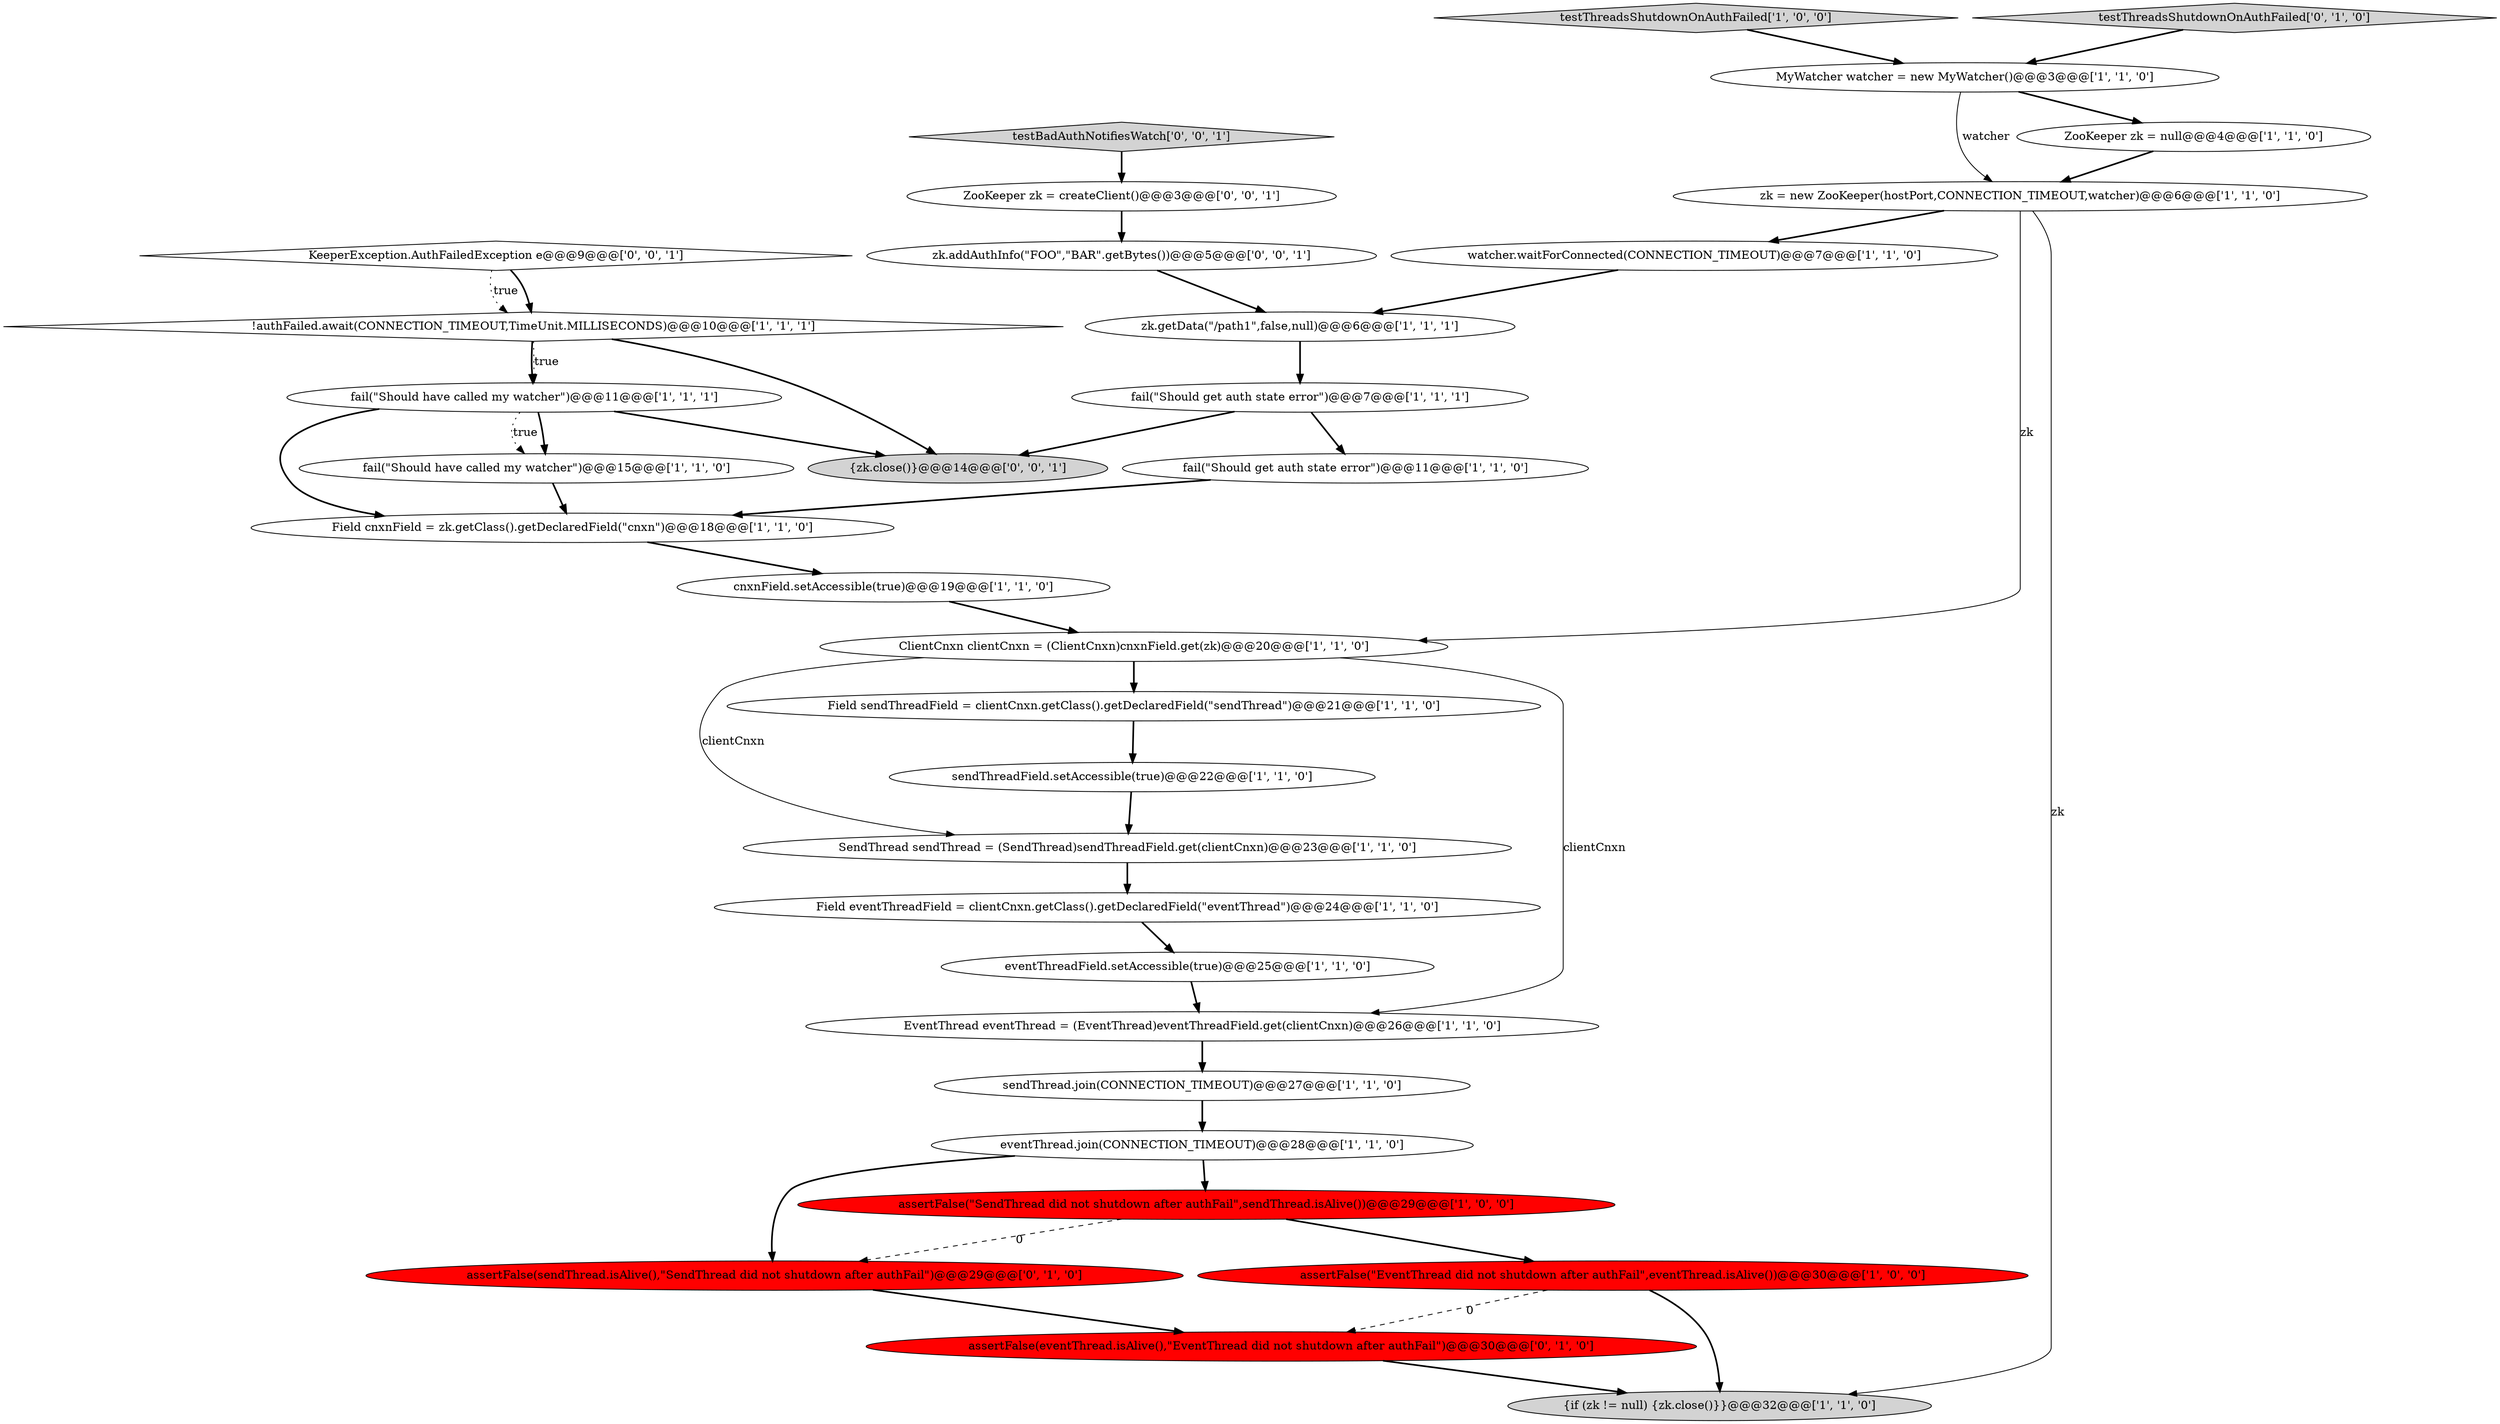digraph {
0 [style = filled, label = "zk.getData(\"/path1\",false,null)@@@6@@@['1', '1', '1']", fillcolor = white, shape = ellipse image = "AAA0AAABBB1BBB"];
18 [style = filled, label = "sendThread.join(CONNECTION_TIMEOUT)@@@27@@@['1', '1', '0']", fillcolor = white, shape = ellipse image = "AAA0AAABBB1BBB"];
13 [style = filled, label = "SendThread sendThread = (SendThread)sendThreadField.get(clientCnxn)@@@23@@@['1', '1', '0']", fillcolor = white, shape = ellipse image = "AAA0AAABBB1BBB"];
5 [style = filled, label = "fail(\"Should get auth state error\")@@@7@@@['1', '1', '1']", fillcolor = white, shape = ellipse image = "AAA0AAABBB1BBB"];
17 [style = filled, label = "EventThread eventThread = (EventThread)eventThreadField.get(clientCnxn)@@@26@@@['1', '1', '0']", fillcolor = white, shape = ellipse image = "AAA0AAABBB1BBB"];
4 [style = filled, label = "cnxnField.setAccessible(true)@@@19@@@['1', '1', '0']", fillcolor = white, shape = ellipse image = "AAA0AAABBB1BBB"];
3 [style = filled, label = "testThreadsShutdownOnAuthFailed['1', '0', '0']", fillcolor = lightgray, shape = diamond image = "AAA0AAABBB1BBB"];
1 [style = filled, label = "eventThreadField.setAccessible(true)@@@25@@@['1', '1', '0']", fillcolor = white, shape = ellipse image = "AAA0AAABBB1BBB"];
7 [style = filled, label = "ZooKeeper zk = null@@@4@@@['1', '1', '0']", fillcolor = white, shape = ellipse image = "AAA0AAABBB1BBB"];
16 [style = filled, label = "fail(\"Should have called my watcher\")@@@11@@@['1', '1', '1']", fillcolor = white, shape = ellipse image = "AAA0AAABBB1BBB"];
19 [style = filled, label = "assertFalse(\"SendThread did not shutdown after authFail\",sendThread.isAlive())@@@29@@@['1', '0', '0']", fillcolor = red, shape = ellipse image = "AAA1AAABBB1BBB"];
23 [style = filled, label = "ClientCnxn clientCnxn = (ClientCnxn)cnxnField.get(zk)@@@20@@@['1', '1', '0']", fillcolor = white, shape = ellipse image = "AAA0AAABBB1BBB"];
9 [style = filled, label = "watcher.waitForConnected(CONNECTION_TIMEOUT)@@@7@@@['1', '1', '0']", fillcolor = white, shape = ellipse image = "AAA0AAABBB1BBB"];
29 [style = filled, label = "testBadAuthNotifiesWatch['0', '0', '1']", fillcolor = lightgray, shape = diamond image = "AAA0AAABBB3BBB"];
30 [style = filled, label = "zk.addAuthInfo(\"FOO\",\"BAR\".getBytes())@@@5@@@['0', '0', '1']", fillcolor = white, shape = ellipse image = "AAA0AAABBB3BBB"];
11 [style = filled, label = "eventThread.join(CONNECTION_TIMEOUT)@@@28@@@['1', '1', '0']", fillcolor = white, shape = ellipse image = "AAA0AAABBB1BBB"];
8 [style = filled, label = "Field cnxnField = zk.getClass().getDeclaredField(\"cnxn\")@@@18@@@['1', '1', '0']", fillcolor = white, shape = ellipse image = "AAA0AAABBB1BBB"];
14 [style = filled, label = "MyWatcher watcher = new MyWatcher()@@@3@@@['1', '1', '0']", fillcolor = white, shape = ellipse image = "AAA0AAABBB1BBB"];
24 [style = filled, label = "assertFalse(\"EventThread did not shutdown after authFail\",eventThread.isAlive())@@@30@@@['1', '0', '0']", fillcolor = red, shape = ellipse image = "AAA1AAABBB1BBB"];
21 [style = filled, label = "!authFailed.await(CONNECTION_TIMEOUT,TimeUnit.MILLISECONDS)@@@10@@@['1', '1', '1']", fillcolor = white, shape = diamond image = "AAA0AAABBB1BBB"];
25 [style = filled, label = "testThreadsShutdownOnAuthFailed['0', '1', '0']", fillcolor = lightgray, shape = diamond image = "AAA0AAABBB2BBB"];
26 [style = filled, label = "assertFalse(eventThread.isAlive(),\"EventThread did not shutdown after authFail\")@@@30@@@['0', '1', '0']", fillcolor = red, shape = ellipse image = "AAA1AAABBB2BBB"];
27 [style = filled, label = "assertFalse(sendThread.isAlive(),\"SendThread did not shutdown after authFail\")@@@29@@@['0', '1', '0']", fillcolor = red, shape = ellipse image = "AAA1AAABBB2BBB"];
20 [style = filled, label = "Field eventThreadField = clientCnxn.getClass().getDeclaredField(\"eventThread\")@@@24@@@['1', '1', '0']", fillcolor = white, shape = ellipse image = "AAA0AAABBB1BBB"];
31 [style = filled, label = "{zk.close()}@@@14@@@['0', '0', '1']", fillcolor = lightgray, shape = ellipse image = "AAA0AAABBB3BBB"];
28 [style = filled, label = "ZooKeeper zk = createClient()@@@3@@@['0', '0', '1']", fillcolor = white, shape = ellipse image = "AAA0AAABBB3BBB"];
22 [style = filled, label = "{if (zk != null) {zk.close()}}@@@32@@@['1', '1', '0']", fillcolor = lightgray, shape = ellipse image = "AAA0AAABBB1BBB"];
2 [style = filled, label = "Field sendThreadField = clientCnxn.getClass().getDeclaredField(\"sendThread\")@@@21@@@['1', '1', '0']", fillcolor = white, shape = ellipse image = "AAA0AAABBB1BBB"];
12 [style = filled, label = "fail(\"Should get auth state error\")@@@11@@@['1', '1', '0']", fillcolor = white, shape = ellipse image = "AAA0AAABBB1BBB"];
32 [style = filled, label = "KeeperException.AuthFailedException e@@@9@@@['0', '0', '1']", fillcolor = white, shape = diamond image = "AAA0AAABBB3BBB"];
10 [style = filled, label = "sendThreadField.setAccessible(true)@@@22@@@['1', '1', '0']", fillcolor = white, shape = ellipse image = "AAA0AAABBB1BBB"];
15 [style = filled, label = "fail(\"Should have called my watcher\")@@@15@@@['1', '1', '0']", fillcolor = white, shape = ellipse image = "AAA0AAABBB1BBB"];
6 [style = filled, label = "zk = new ZooKeeper(hostPort,CONNECTION_TIMEOUT,watcher)@@@6@@@['1', '1', '0']", fillcolor = white, shape = ellipse image = "AAA0AAABBB1BBB"];
6->23 [style = solid, label="zk"];
16->15 [style = bold, label=""];
19->27 [style = dashed, label="0"];
32->21 [style = bold, label=""];
32->21 [style = dotted, label="true"];
9->0 [style = bold, label=""];
14->6 [style = solid, label="watcher"];
16->8 [style = bold, label=""];
28->30 [style = bold, label=""];
18->11 [style = bold, label=""];
3->14 [style = bold, label=""];
6->22 [style = solid, label="zk"];
23->13 [style = solid, label="clientCnxn"];
16->15 [style = dotted, label="true"];
25->14 [style = bold, label=""];
20->1 [style = bold, label=""];
11->19 [style = bold, label=""];
4->23 [style = bold, label=""];
2->10 [style = bold, label=""];
24->22 [style = bold, label=""];
26->22 [style = bold, label=""];
1->17 [style = bold, label=""];
14->7 [style = bold, label=""];
19->24 [style = bold, label=""];
29->28 [style = bold, label=""];
23->17 [style = solid, label="clientCnxn"];
24->26 [style = dashed, label="0"];
21->31 [style = bold, label=""];
27->26 [style = bold, label=""];
5->31 [style = bold, label=""];
10->13 [style = bold, label=""];
5->12 [style = bold, label=""];
12->8 [style = bold, label=""];
16->31 [style = bold, label=""];
7->6 [style = bold, label=""];
21->16 [style = bold, label=""];
30->0 [style = bold, label=""];
23->2 [style = bold, label=""];
8->4 [style = bold, label=""];
21->16 [style = dotted, label="true"];
6->9 [style = bold, label=""];
15->8 [style = bold, label=""];
17->18 [style = bold, label=""];
0->5 [style = bold, label=""];
11->27 [style = bold, label=""];
13->20 [style = bold, label=""];
}
